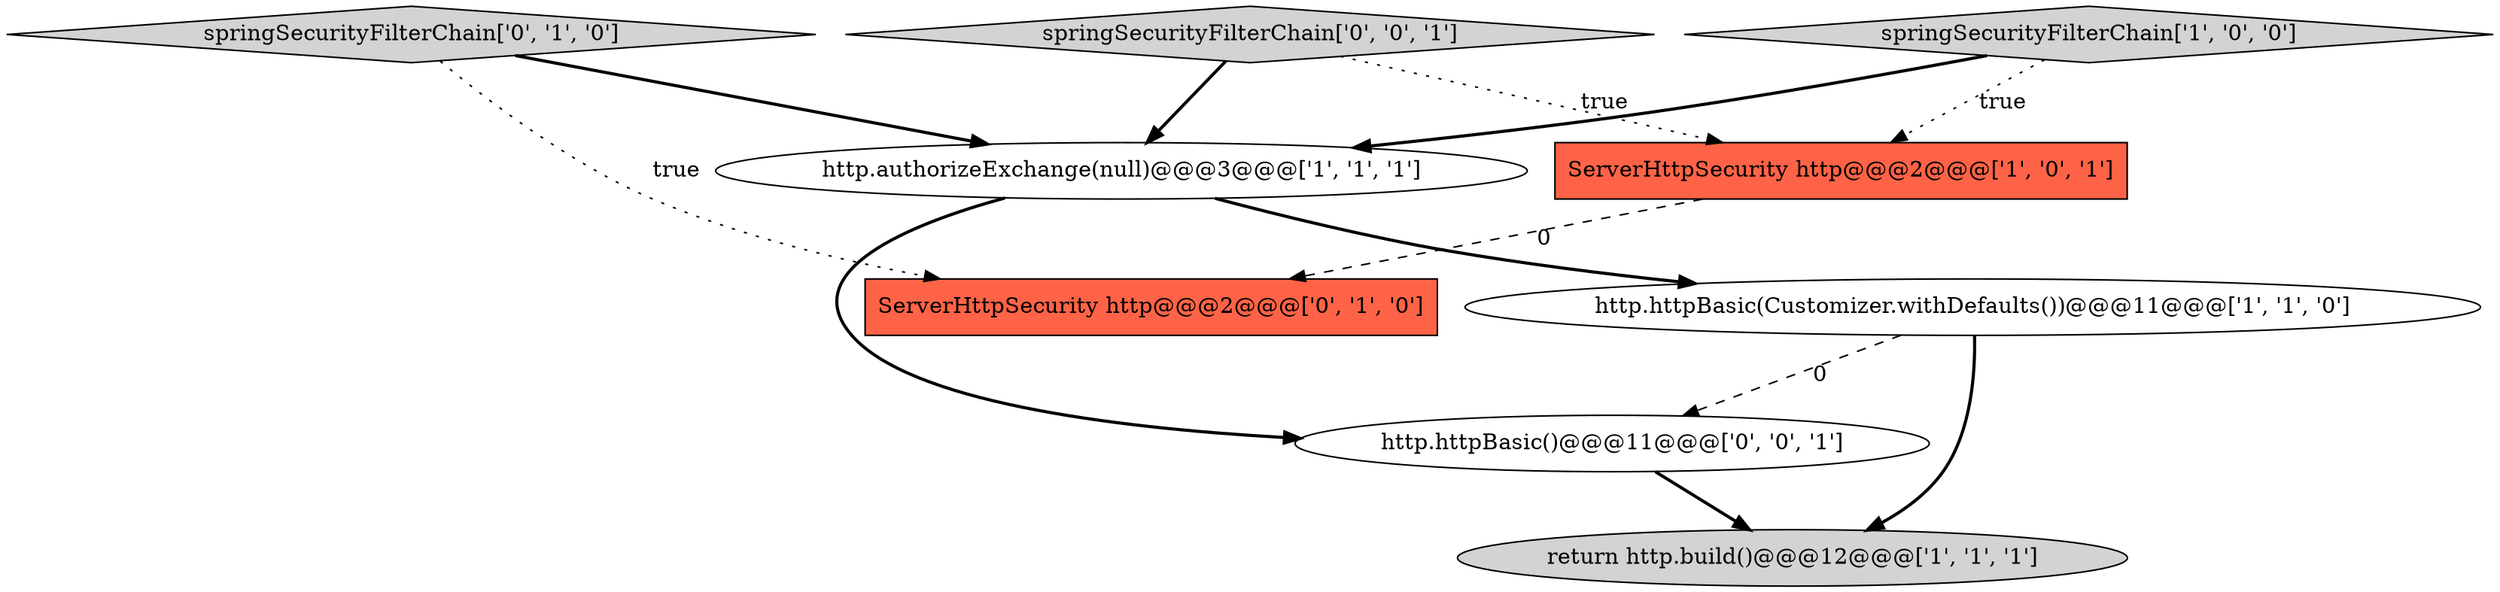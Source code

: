 digraph {
7 [style = filled, label = "springSecurityFilterChain['0', '0', '1']", fillcolor = lightgray, shape = diamond image = "AAA0AAABBB3BBB"];
1 [style = filled, label = "http.authorizeExchange(null)@@@3@@@['1', '1', '1']", fillcolor = white, shape = ellipse image = "AAA0AAABBB1BBB"];
5 [style = filled, label = "ServerHttpSecurity http@@@2@@@['0', '1', '0']", fillcolor = tomato, shape = box image = "AAA1AAABBB2BBB"];
4 [style = filled, label = "return http.build()@@@12@@@['1', '1', '1']", fillcolor = lightgray, shape = ellipse image = "AAA0AAABBB1BBB"];
2 [style = filled, label = "http.httpBasic(Customizer.withDefaults())@@@11@@@['1', '1', '0']", fillcolor = white, shape = ellipse image = "AAA0AAABBB1BBB"];
8 [style = filled, label = "http.httpBasic()@@@11@@@['0', '0', '1']", fillcolor = white, shape = ellipse image = "AAA0AAABBB3BBB"];
0 [style = filled, label = "ServerHttpSecurity http@@@2@@@['1', '0', '1']", fillcolor = tomato, shape = box image = "AAA0AAABBB1BBB"];
6 [style = filled, label = "springSecurityFilterChain['0', '1', '0']", fillcolor = lightgray, shape = diamond image = "AAA0AAABBB2BBB"];
3 [style = filled, label = "springSecurityFilterChain['1', '0', '0']", fillcolor = lightgray, shape = diamond image = "AAA0AAABBB1BBB"];
6->1 [style = bold, label=""];
1->2 [style = bold, label=""];
7->1 [style = bold, label=""];
1->8 [style = bold, label=""];
8->4 [style = bold, label=""];
3->1 [style = bold, label=""];
7->0 [style = dotted, label="true"];
0->5 [style = dashed, label="0"];
2->4 [style = bold, label=""];
2->8 [style = dashed, label="0"];
6->5 [style = dotted, label="true"];
3->0 [style = dotted, label="true"];
}
